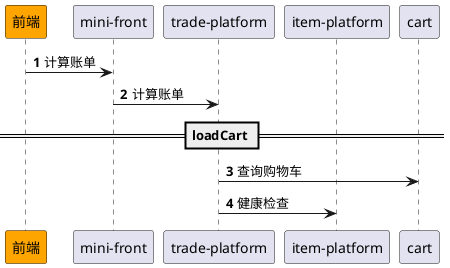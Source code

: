 @startuml
'https://plantuml.com/sequence-diagram

participant "前端" as f #orange
participant "mini-front" as mf
participant "trade-platform" as tp
participant "item-platform" as ip

autonumber


f -> mf: 计算账单
mf -> tp: 计算账单

== loadCart ==
' userId、cartTime
tp -> cart: 查询购物车
tp -> ip: 健康检查


@enduml